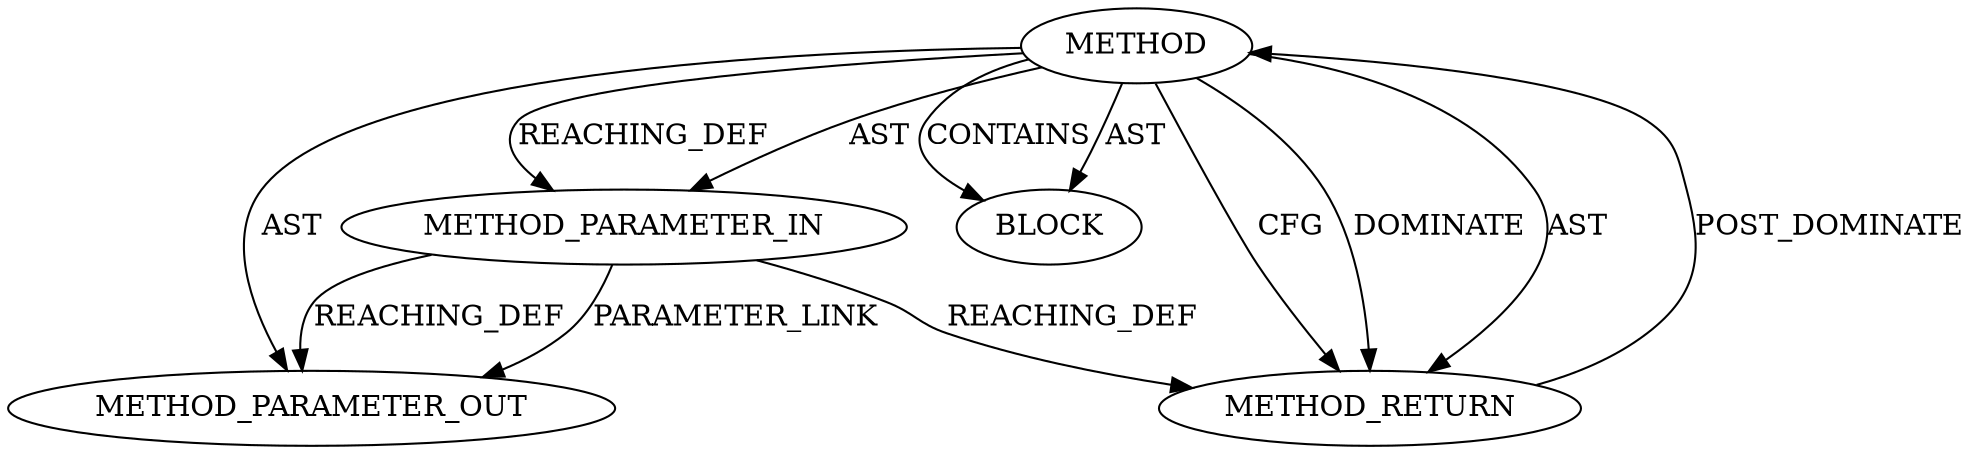 digraph {
  12465 [label=METHOD AST_PARENT_TYPE="NAMESPACE_BLOCK" AST_PARENT_FULL_NAME="<global>" ORDER=0 CODE="<empty>" FULL_NAME="vmalloc_to_page" IS_EXTERNAL=true FILENAME="<empty>" SIGNATURE="" NAME="vmalloc_to_page"]
  13431 [label=METHOD_PARAMETER_OUT ORDER=1 CODE="p1" IS_VARIADIC=false TYPE_FULL_NAME="ANY" EVALUATION_STRATEGY="BY_VALUE" INDEX=1 NAME="p1"]
  12466 [label=METHOD_PARAMETER_IN ORDER=1 CODE="p1" IS_VARIADIC=false TYPE_FULL_NAME="ANY" EVALUATION_STRATEGY="BY_VALUE" INDEX=1 NAME="p1"]
  12467 [label=BLOCK ORDER=1 ARGUMENT_INDEX=1 CODE="<empty>" TYPE_FULL_NAME="ANY"]
  12468 [label=METHOD_RETURN ORDER=2 CODE="RET" TYPE_FULL_NAME="ANY" EVALUATION_STRATEGY="BY_VALUE"]
  12465 -> 12468 [label=CFG ]
  12465 -> 12466 [label=REACHING_DEF VARIABLE=""]
  12466 -> 13431 [label=REACHING_DEF VARIABLE="p1"]
  12465 -> 13431 [label=AST ]
  12466 -> 13431 [label=PARAMETER_LINK ]
  12465 -> 12467 [label=CONTAINS ]
  12465 -> 12467 [label=AST ]
  12466 -> 12468 [label=REACHING_DEF VARIABLE="p1"]
  12465 -> 12466 [label=AST ]
  12468 -> 12465 [label=POST_DOMINATE ]
  12465 -> 12468 [label=DOMINATE ]
  12465 -> 12468 [label=AST ]
}

